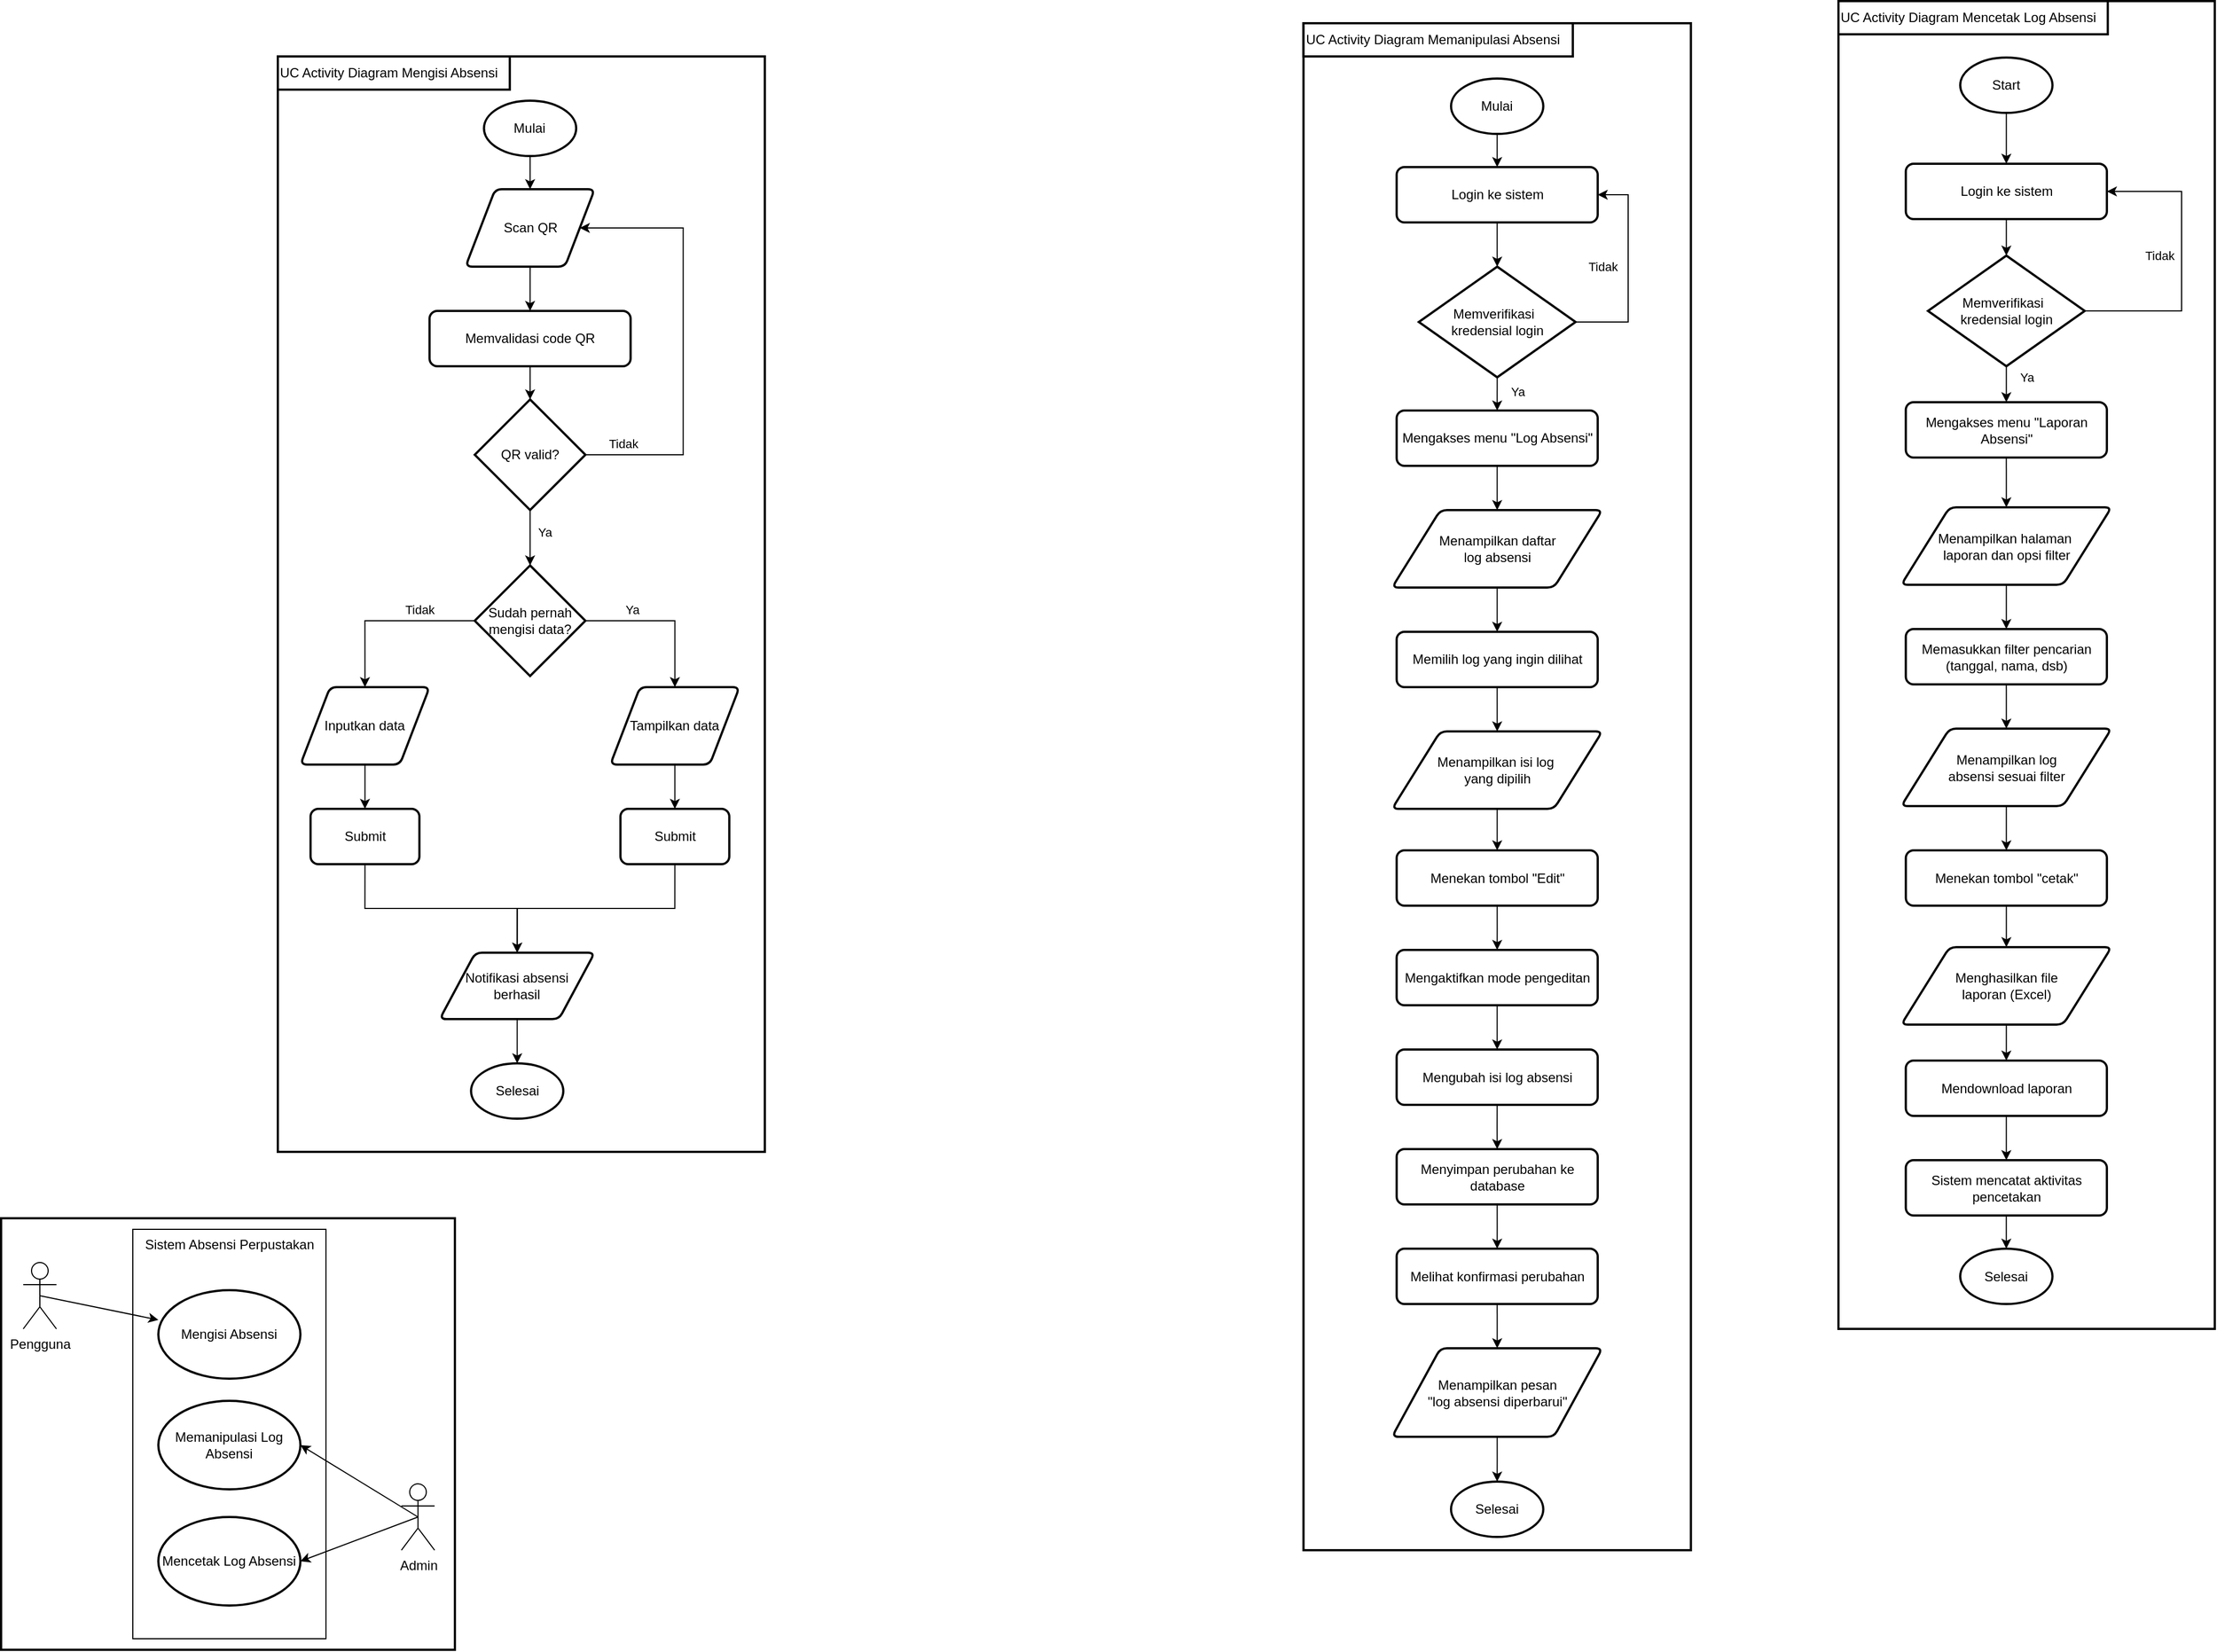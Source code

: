 <mxfile version="28.2.5">
  <diagram id="07fea595-8f29-1299-0266-81d95cde20df" name="Page-1">
    <mxGraphModel dx="1426" dy="789" grid="1" gridSize="10" guides="1" tooltips="1" connect="1" arrows="1" fold="1" page="1" pageScale="1" pageWidth="1169" pageHeight="827" background="#ffffff" math="0" shadow="0">
      <root>
        <mxCell id="0" />
        <mxCell id="1" parent="0" />
        <mxCell id="wR1I_Ti6qpzqJlPBpOAb-338" value="" style="rounded=0;whiteSpace=wrap;html=1;absoluteArcSize=1;arcSize=14;strokeWidth=2;" vertex="1" parent="1">
          <mxGeometry x="1770" y="680" width="340" height="1200" as="geometry" />
        </mxCell>
        <mxCell id="wR1I_Ti6qpzqJlPBpOAb-309" value="" style="rounded=0;html=1;absoluteArcSize=1;arcSize=14;strokeWidth=2;whiteSpace=wrap;" vertex="1" parent="1">
          <mxGeometry x="360" y="730" width="440" height="990" as="geometry" />
        </mxCell>
        <mxCell id="wR1I_Ti6qpzqJlPBpOAb-271" value="" style="rounded=0;whiteSpace=wrap;html=1;absoluteArcSize=1;arcSize=14;strokeWidth=2;" vertex="1" parent="1">
          <mxGeometry x="110" y="1780" width="410" height="390" as="geometry" />
        </mxCell>
        <mxCell id="wR1I_Ti6qpzqJlPBpOAb-269" value="" style="rounded=0;whiteSpace=wrap;html=1;absoluteArcSize=1;arcSize=14;strokeWidth=2;" vertex="1" parent="1">
          <mxGeometry x="1286.68" y="700" width="350" height="1380" as="geometry" />
        </mxCell>
        <mxCell id="wR1I_Ti6qpzqJlPBpOAb-233" style="edgeStyle=orthogonalEdgeStyle;rounded=0;orthogonalLoop=1;jettySize=auto;html=1;exitX=0.5;exitY=1;exitDx=0;exitDy=0;exitPerimeter=0;entryX=0.5;entryY=0;entryDx=0;entryDy=0;" edge="1" parent="1" source="wR1I_Ti6qpzqJlPBpOAb-218" target="wR1I_Ti6qpzqJlPBpOAb-219">
          <mxGeometry relative="1" as="geometry" />
        </mxCell>
        <mxCell id="wR1I_Ti6qpzqJlPBpOAb-218" value="Mulai" style="strokeWidth=2;html=1;shape=mxgraph.flowchart.start_1;whiteSpace=wrap;" vertex="1" parent="1">
          <mxGeometry x="546.25" y="770" width="83.33" height="50" as="geometry" />
        </mxCell>
        <mxCell id="wR1I_Ti6qpzqJlPBpOAb-234" style="edgeStyle=orthogonalEdgeStyle;rounded=0;orthogonalLoop=1;jettySize=auto;html=1;exitX=0.5;exitY=1;exitDx=0;exitDy=0;entryX=0.5;entryY=0;entryDx=0;entryDy=0;" edge="1" parent="1" source="wR1I_Ti6qpzqJlPBpOAb-219" target="wR1I_Ti6qpzqJlPBpOAb-220">
          <mxGeometry relative="1" as="geometry" />
        </mxCell>
        <mxCell id="wR1I_Ti6qpzqJlPBpOAb-219" value="Scan QR" style="shape=parallelogram;html=1;strokeWidth=2;perimeter=parallelogramPerimeter;whiteSpace=wrap;rounded=1;arcSize=12;size=0.23;" vertex="1" parent="1">
          <mxGeometry x="529.59" y="850" width="116.67" height="70" as="geometry" />
        </mxCell>
        <mxCell id="wR1I_Ti6qpzqJlPBpOAb-220" value="Memvalidasi code QR" style="rounded=1;whiteSpace=wrap;html=1;absoluteArcSize=1;arcSize=14;strokeWidth=2;" vertex="1" parent="1">
          <mxGeometry x="497.08" y="960" width="181.66" height="50" as="geometry" />
        </mxCell>
        <mxCell id="wR1I_Ti6qpzqJlPBpOAb-224" style="edgeStyle=orthogonalEdgeStyle;rounded=0;orthogonalLoop=1;jettySize=auto;html=1;exitX=1;exitY=0.5;exitDx=0;exitDy=0;exitPerimeter=0;entryX=1;entryY=0.5;entryDx=0;entryDy=0;" edge="1" parent="1" source="wR1I_Ti6qpzqJlPBpOAb-221" target="wR1I_Ti6qpzqJlPBpOAb-219">
          <mxGeometry relative="1" as="geometry">
            <Array as="points">
              <mxPoint x="726.25" y="1090" />
              <mxPoint x="726.25" y="885" />
            </Array>
          </mxGeometry>
        </mxCell>
        <mxCell id="wR1I_Ti6qpzqJlPBpOAb-227" value="Tidak" style="edgeLabel;html=1;align=center;verticalAlign=middle;resizable=0;points=[];" vertex="1" connectable="0" parent="wR1I_Ti6qpzqJlPBpOAb-224">
          <mxGeometry x="-0.823" y="-4" relative="1" as="geometry">
            <mxPoint y="-14" as="offset" />
          </mxGeometry>
        </mxCell>
        <mxCell id="wR1I_Ti6qpzqJlPBpOAb-228" style="edgeStyle=orthogonalEdgeStyle;rounded=0;orthogonalLoop=1;jettySize=auto;html=1;exitX=0.5;exitY=1;exitDx=0;exitDy=0;exitPerimeter=0;entryX=0.5;entryY=0;entryDx=0;entryDy=0;entryPerimeter=0;" edge="1" parent="1" source="wR1I_Ti6qpzqJlPBpOAb-221" target="wR1I_Ti6qpzqJlPBpOAb-226">
          <mxGeometry relative="1" as="geometry">
            <mxPoint x="587.905" y="1190" as="targetPoint" />
          </mxGeometry>
        </mxCell>
        <mxCell id="wR1I_Ti6qpzqJlPBpOAb-230" value="Ya" style="edgeLabel;html=1;align=center;verticalAlign=middle;resizable=0;points=[];" vertex="1" connectable="0" parent="wR1I_Ti6qpzqJlPBpOAb-228">
          <mxGeometry x="-0.52" y="-2" relative="1" as="geometry">
            <mxPoint x="15" y="8" as="offset" />
          </mxGeometry>
        </mxCell>
        <mxCell id="wR1I_Ti6qpzqJlPBpOAb-221" value="QR valid?" style="strokeWidth=2;html=1;shape=mxgraph.flowchart.decision;whiteSpace=wrap;" vertex="1" parent="1">
          <mxGeometry x="537.92" y="1040" width="100" height="100" as="geometry" />
        </mxCell>
        <mxCell id="wR1I_Ti6qpzqJlPBpOAb-232" style="edgeStyle=orthogonalEdgeStyle;rounded=0;orthogonalLoop=1;jettySize=auto;html=1;exitX=0;exitY=0.5;exitDx=0;exitDy=0;exitPerimeter=0;entryX=0.5;entryY=0;entryDx=0;entryDy=0;" edge="1" parent="1" source="wR1I_Ti6qpzqJlPBpOAb-226" target="wR1I_Ti6qpzqJlPBpOAb-231">
          <mxGeometry relative="1" as="geometry" />
        </mxCell>
        <mxCell id="wR1I_Ti6qpzqJlPBpOAb-268" value="Tidak" style="edgeLabel;html=1;align=center;verticalAlign=middle;resizable=0;points=[];" vertex="1" connectable="0" parent="wR1I_Ti6qpzqJlPBpOAb-232">
          <mxGeometry x="-0.19" y="-4" relative="1" as="geometry">
            <mxPoint x="14" y="-6" as="offset" />
          </mxGeometry>
        </mxCell>
        <mxCell id="wR1I_Ti6qpzqJlPBpOAb-260" style="edgeStyle=orthogonalEdgeStyle;rounded=0;orthogonalLoop=1;jettySize=auto;html=1;exitX=1;exitY=0.5;exitDx=0;exitDy=0;exitPerimeter=0;" edge="1" parent="1" source="wR1I_Ti6qpzqJlPBpOAb-226" target="wR1I_Ti6qpzqJlPBpOAb-240">
          <mxGeometry relative="1" as="geometry" />
        </mxCell>
        <mxCell id="wR1I_Ti6qpzqJlPBpOAb-267" value="Ya" style="edgeLabel;html=1;align=center;verticalAlign=middle;resizable=0;points=[];" vertex="1" connectable="0" parent="wR1I_Ti6qpzqJlPBpOAb-260">
          <mxGeometry x="-0.283" y="-4" relative="1" as="geometry">
            <mxPoint x="-9" y="-14" as="offset" />
          </mxGeometry>
        </mxCell>
        <mxCell id="wR1I_Ti6qpzqJlPBpOAb-226" value="Sudah pernah mengisi data?" style="strokeWidth=2;html=1;shape=mxgraph.flowchart.decision;whiteSpace=wrap;" vertex="1" parent="1">
          <mxGeometry x="537.91" y="1190" width="100" height="100" as="geometry" />
        </mxCell>
        <mxCell id="wR1I_Ti6qpzqJlPBpOAb-238" style="edgeStyle=orthogonalEdgeStyle;rounded=0;orthogonalLoop=1;jettySize=auto;html=1;exitX=0.5;exitY=1;exitDx=0;exitDy=0;entryX=0.5;entryY=0;entryDx=0;entryDy=0;" edge="1" parent="1" source="wR1I_Ti6qpzqJlPBpOAb-231" target="wR1I_Ti6qpzqJlPBpOAb-237">
          <mxGeometry relative="1" as="geometry" />
        </mxCell>
        <mxCell id="wR1I_Ti6qpzqJlPBpOAb-231" value="Inputkan data" style="shape=parallelogram;html=1;strokeWidth=2;perimeter=parallelogramPerimeter;whiteSpace=wrap;rounded=1;arcSize=12;size=0.23;" vertex="1" parent="1">
          <mxGeometry x="380.41" y="1300" width="116.67" height="70" as="geometry" />
        </mxCell>
        <mxCell id="wR1I_Ti6qpzqJlPBpOAb-235" style="edgeStyle=orthogonalEdgeStyle;rounded=0;orthogonalLoop=1;jettySize=auto;html=1;exitX=0.5;exitY=1;exitDx=0;exitDy=0;entryX=0.5;entryY=0;entryDx=0;entryDy=0;entryPerimeter=0;" edge="1" parent="1" source="wR1I_Ti6qpzqJlPBpOAb-220" target="wR1I_Ti6qpzqJlPBpOAb-221">
          <mxGeometry relative="1" as="geometry" />
        </mxCell>
        <mxCell id="wR1I_Ti6qpzqJlPBpOAb-262" style="edgeStyle=orthogonalEdgeStyle;rounded=0;orthogonalLoop=1;jettySize=auto;html=1;exitX=0.5;exitY=1;exitDx=0;exitDy=0;entryX=0.5;entryY=0;entryDx=0;entryDy=0;" edge="1" parent="1" source="wR1I_Ti6qpzqJlPBpOAb-237" target="wR1I_Ti6qpzqJlPBpOAb-261">
          <mxGeometry relative="1" as="geometry" />
        </mxCell>
        <mxCell id="wR1I_Ti6qpzqJlPBpOAb-237" value="Submit" style="rounded=1;whiteSpace=wrap;html=1;absoluteArcSize=1;arcSize=14;strokeWidth=2;" vertex="1" parent="1">
          <mxGeometry x="389.58" y="1410" width="98.33" height="50" as="geometry" />
        </mxCell>
        <mxCell id="wR1I_Ti6qpzqJlPBpOAb-264" style="edgeStyle=orthogonalEdgeStyle;rounded=0;orthogonalLoop=1;jettySize=auto;html=1;exitX=0.5;exitY=1;exitDx=0;exitDy=0;entryX=0.5;entryY=0;entryDx=0;entryDy=0;" edge="1" parent="1" source="wR1I_Ti6qpzqJlPBpOAb-239" target="wR1I_Ti6qpzqJlPBpOAb-261">
          <mxGeometry relative="1" as="geometry" />
        </mxCell>
        <mxCell id="wR1I_Ti6qpzqJlPBpOAb-239" value="Submit" style="rounded=1;whiteSpace=wrap;html=1;absoluteArcSize=1;arcSize=14;strokeWidth=2;" vertex="1" parent="1">
          <mxGeometry x="669.57" y="1410" width="98.33" height="50" as="geometry" />
        </mxCell>
        <mxCell id="wR1I_Ti6qpzqJlPBpOAb-263" style="edgeStyle=orthogonalEdgeStyle;rounded=0;orthogonalLoop=1;jettySize=auto;html=1;exitX=0.5;exitY=1;exitDx=0;exitDy=0;entryX=0.5;entryY=0;entryDx=0;entryDy=0;" edge="1" parent="1" source="wR1I_Ti6qpzqJlPBpOAb-240" target="wR1I_Ti6qpzqJlPBpOAb-239">
          <mxGeometry relative="1" as="geometry" />
        </mxCell>
        <mxCell id="wR1I_Ti6qpzqJlPBpOAb-240" value="Tampilkan data" style="shape=parallelogram;html=1;strokeWidth=2;perimeter=parallelogramPerimeter;whiteSpace=wrap;rounded=1;arcSize=12;size=0.23;" vertex="1" parent="1">
          <mxGeometry x="660.4" y="1300" width="116.67" height="70" as="geometry" />
        </mxCell>
        <mxCell id="wR1I_Ti6qpzqJlPBpOAb-241" value="Pengguna" style="shape=umlActor;verticalLabelPosition=bottom;verticalAlign=top;html=1;" vertex="1" parent="1">
          <mxGeometry x="130" y="1820" width="30" height="60" as="geometry" />
        </mxCell>
        <mxCell id="wR1I_Ti6qpzqJlPBpOAb-244" value="Sistem Absensi Perpustakan" style="rounded=0;whiteSpace=wrap;html=1;verticalAlign=top;" vertex="1" parent="1">
          <mxGeometry x="229" y="1790" width="174.5" height="370" as="geometry" />
        </mxCell>
        <mxCell id="wR1I_Ti6qpzqJlPBpOAb-246" value="&lt;span id=&quot;docs-internal-guid-609b7843-7fff-4658-40bd-5635e5db4f94&quot;&gt;&lt;span style=&quot;color: rgb(0, 0, 0); background-color: transparent; font-variant-numeric: normal; font-variant-east-asian: normal; font-variant-alternates: normal; font-variant-position: normal; font-variant-emoji: normal; vertical-align: baseline; white-space-collapse: preserve;&quot;&gt;&lt;font face=&quot;Helvetica&quot; style=&quot;&quot;&gt;Memanipulasi Log Absensi&lt;/font&gt;&lt;/span&gt;&lt;/span&gt;" style="strokeWidth=2;html=1;shape=mxgraph.flowchart.start_1;whiteSpace=wrap;" vertex="1" parent="1">
          <mxGeometry x="252.08" y="1945" width="128.33" height="80" as="geometry" />
        </mxCell>
        <mxCell id="wR1I_Ti6qpzqJlPBpOAb-247" value="&lt;span id=&quot;docs-internal-guid-b0f57956-7fff-01d3-ea31-1c0ed31a7f74&quot;&gt;&lt;span style=&quot;color: rgb(0, 0, 0); background-color: transparent; font-variant-numeric: normal; font-variant-east-asian: normal; font-variant-alternates: normal; font-variant-position: normal; font-variant-emoji: normal; vertical-align: baseline; white-space-collapse: preserve;&quot;&gt;&lt;font style=&quot;&quot;&gt;Mencetak Log Absensi&lt;/font&gt;&lt;/span&gt;&lt;/span&gt;" style="strokeWidth=2;html=1;shape=mxgraph.flowchart.start_1;whiteSpace=wrap;" vertex="1" parent="1">
          <mxGeometry x="252.08" y="2050" width="128.33" height="80" as="geometry" />
        </mxCell>
        <mxCell id="wR1I_Ti6qpzqJlPBpOAb-248" value="Mengisi Absensi" style="strokeWidth=2;html=1;shape=mxgraph.flowchart.start_1;whiteSpace=wrap;" vertex="1" parent="1">
          <mxGeometry x="252.08" y="1845" width="128.33" height="80" as="geometry" />
        </mxCell>
        <mxCell id="wR1I_Ti6qpzqJlPBpOAb-249" value="Admin" style="shape=umlActor;verticalLabelPosition=bottom;verticalAlign=top;html=1;" vertex="1" parent="1">
          <mxGeometry x="471.66" y="2020" width="30" height="60" as="geometry" />
        </mxCell>
        <mxCell id="wR1I_Ti6qpzqJlPBpOAb-255" style="rounded=0;orthogonalLoop=1;jettySize=auto;html=1;exitX=0.5;exitY=0.5;exitDx=0;exitDy=0;exitPerimeter=0;" edge="1" parent="1" source="wR1I_Ti6qpzqJlPBpOAb-241" target="wR1I_Ti6qpzqJlPBpOAb-248">
          <mxGeometry relative="1" as="geometry" />
        </mxCell>
        <mxCell id="wR1I_Ti6qpzqJlPBpOAb-256" style="rounded=0;orthogonalLoop=1;jettySize=auto;html=1;exitX=0.5;exitY=0.5;exitDx=0;exitDy=0;exitPerimeter=0;entryX=1;entryY=0.5;entryDx=0;entryDy=0;entryPerimeter=0;" edge="1" parent="1" source="wR1I_Ti6qpzqJlPBpOAb-249" target="wR1I_Ti6qpzqJlPBpOAb-246">
          <mxGeometry relative="1" as="geometry" />
        </mxCell>
        <mxCell id="wR1I_Ti6qpzqJlPBpOAb-258" style="rounded=0;orthogonalLoop=1;jettySize=auto;html=1;exitX=0.5;exitY=0.5;exitDx=0;exitDy=0;exitPerimeter=0;entryX=1;entryY=0.5;entryDx=0;entryDy=0;entryPerimeter=0;" edge="1" parent="1" source="wR1I_Ti6qpzqJlPBpOAb-249" target="wR1I_Ti6qpzqJlPBpOAb-247">
          <mxGeometry relative="1" as="geometry" />
        </mxCell>
        <mxCell id="wR1I_Ti6qpzqJlPBpOAb-261" value="Notifikasi absensi berhasil" style="shape=parallelogram;html=1;strokeWidth=2;perimeter=parallelogramPerimeter;whiteSpace=wrap;rounded=1;arcSize=12;size=0.23;" vertex="1" parent="1">
          <mxGeometry x="506.27" y="1540" width="139.99" height="60" as="geometry" />
        </mxCell>
        <mxCell id="wR1I_Ti6qpzqJlPBpOAb-265" value="Selesai" style="strokeWidth=2;html=1;shape=mxgraph.flowchart.start_1;whiteSpace=wrap;" vertex="1" parent="1">
          <mxGeometry x="534.6" y="1640" width="83.33" height="50" as="geometry" />
        </mxCell>
        <mxCell id="wR1I_Ti6qpzqJlPBpOAb-266" style="edgeStyle=orthogonalEdgeStyle;rounded=0;orthogonalLoop=1;jettySize=auto;html=1;exitX=0.5;exitY=1;exitDx=0;exitDy=0;entryX=0.5;entryY=0;entryDx=0;entryDy=0;entryPerimeter=0;" edge="1" parent="1" source="wR1I_Ti6qpzqJlPBpOAb-261" target="wR1I_Ti6qpzqJlPBpOAb-265">
          <mxGeometry relative="1" as="geometry" />
        </mxCell>
        <mxCell id="wR1I_Ti6qpzqJlPBpOAb-270" value="UC Activity Diagram Memanipulasi Absensi" style="rounded=0;whiteSpace=wrap;html=1;absoluteArcSize=1;arcSize=14;strokeWidth=2;align=left;" vertex="1" parent="1">
          <mxGeometry x="1286.68" y="700" width="243.32" height="30" as="geometry" />
        </mxCell>
        <mxCell id="wR1I_Ti6qpzqJlPBpOAb-289" style="edgeStyle=orthogonalEdgeStyle;rounded=0;orthogonalLoop=1;jettySize=auto;html=1;exitX=0.5;exitY=1;exitDx=0;exitDy=0;exitPerimeter=0;entryX=0.5;entryY=0;entryDx=0;entryDy=0;" edge="1" parent="1" source="wR1I_Ti6qpzqJlPBpOAb-272" target="wR1I_Ti6qpzqJlPBpOAb-273">
          <mxGeometry relative="1" as="geometry" />
        </mxCell>
        <mxCell id="wR1I_Ti6qpzqJlPBpOAb-272" value="Mulai" style="strokeWidth=2;html=1;shape=mxgraph.flowchart.start_1;whiteSpace=wrap;" vertex="1" parent="1">
          <mxGeometry x="1420" y="750" width="83.33" height="50" as="geometry" />
        </mxCell>
        <mxCell id="wR1I_Ti6qpzqJlPBpOAb-273" value="Login ke sistem" style="rounded=1;whiteSpace=wrap;html=1;absoluteArcSize=1;arcSize=14;strokeWidth=2;" vertex="1" parent="1">
          <mxGeometry x="1370.83" y="830" width="181.66" height="50" as="geometry" />
        </mxCell>
        <mxCell id="wR1I_Ti6qpzqJlPBpOAb-293" style="edgeStyle=orthogonalEdgeStyle;rounded=0;orthogonalLoop=1;jettySize=auto;html=1;exitX=0.5;exitY=1;exitDx=0;exitDy=0;entryX=0.5;entryY=0;entryDx=0;entryDy=0;" edge="1" parent="1" source="wR1I_Ti6qpzqJlPBpOAb-274" target="wR1I_Ti6qpzqJlPBpOAb-278">
          <mxGeometry relative="1" as="geometry" />
        </mxCell>
        <mxCell id="wR1I_Ti6qpzqJlPBpOAb-274" value="Menampilkan daftar&lt;div&gt;log absensi&lt;/div&gt;" style="shape=parallelogram;html=1;strokeWidth=2;perimeter=parallelogramPerimeter;whiteSpace=wrap;rounded=1;arcSize=12;size=0.23;" vertex="1" parent="1">
          <mxGeometry x="1366.66" y="1140" width="190" height="70" as="geometry" />
        </mxCell>
        <mxCell id="wR1I_Ti6qpzqJlPBpOAb-276" style="edgeStyle=orthogonalEdgeStyle;rounded=0;orthogonalLoop=1;jettySize=auto;html=1;exitX=1;exitY=0.5;exitDx=0;exitDy=0;exitPerimeter=0;entryX=1;entryY=0.5;entryDx=0;entryDy=0;" edge="1" parent="1" source="wR1I_Ti6qpzqJlPBpOAb-275" target="wR1I_Ti6qpzqJlPBpOAb-273">
          <mxGeometry relative="1" as="geometry">
            <Array as="points">
              <mxPoint x="1580" y="970" />
              <mxPoint x="1580" y="855" />
            </Array>
          </mxGeometry>
        </mxCell>
        <mxCell id="wR1I_Ti6qpzqJlPBpOAb-321" value="Tidak" style="edgeLabel;html=1;align=center;verticalAlign=middle;resizable=0;points=[];" vertex="1" connectable="0" parent="wR1I_Ti6qpzqJlPBpOAb-276">
          <mxGeometry x="-0.279" y="-2" relative="1" as="geometry">
            <mxPoint x="-25" y="-29" as="offset" />
          </mxGeometry>
        </mxCell>
        <mxCell id="wR1I_Ti6qpzqJlPBpOAb-291" style="edgeStyle=orthogonalEdgeStyle;rounded=0;orthogonalLoop=1;jettySize=auto;html=1;exitX=0.5;exitY=1;exitDx=0;exitDy=0;exitPerimeter=0;entryX=0.5;entryY=0;entryDx=0;entryDy=0;" edge="1" parent="1" source="wR1I_Ti6qpzqJlPBpOAb-275" target="wR1I_Ti6qpzqJlPBpOAb-277">
          <mxGeometry relative="1" as="geometry" />
        </mxCell>
        <mxCell id="wR1I_Ti6qpzqJlPBpOAb-322" value="Ya" style="edgeLabel;html=1;align=center;verticalAlign=middle;resizable=0;points=[];" vertex="1" connectable="0" parent="wR1I_Ti6qpzqJlPBpOAb-291">
          <mxGeometry x="-0.133" y="1" relative="1" as="geometry">
            <mxPoint x="17" as="offset" />
          </mxGeometry>
        </mxCell>
        <mxCell id="wR1I_Ti6qpzqJlPBpOAb-275" value="Memverifikasi&lt;span style=&quot;white-space: pre;&quot;&gt;&#x9;&lt;/span&gt;&lt;div&gt;kredensial login&lt;/div&gt;" style="strokeWidth=2;html=1;shape=mxgraph.flowchart.decision;whiteSpace=wrap;" vertex="1" parent="1">
          <mxGeometry x="1390.85" y="920" width="141.67" height="100" as="geometry" />
        </mxCell>
        <mxCell id="wR1I_Ti6qpzqJlPBpOAb-292" style="edgeStyle=orthogonalEdgeStyle;rounded=0;orthogonalLoop=1;jettySize=auto;html=1;exitX=0.5;exitY=1;exitDx=0;exitDy=0;entryX=0.5;entryY=0;entryDx=0;entryDy=0;" edge="1" parent="1" source="wR1I_Ti6qpzqJlPBpOAb-277" target="wR1I_Ti6qpzqJlPBpOAb-274">
          <mxGeometry relative="1" as="geometry" />
        </mxCell>
        <mxCell id="wR1I_Ti6qpzqJlPBpOAb-277" value="Mengakses menu &quot;Log Absensi&quot;" style="rounded=1;whiteSpace=wrap;html=1;absoluteArcSize=1;arcSize=14;strokeWidth=2;" vertex="1" parent="1">
          <mxGeometry x="1370.83" y="1050" width="181.66" height="50" as="geometry" />
        </mxCell>
        <mxCell id="wR1I_Ti6qpzqJlPBpOAb-296" style="edgeStyle=orthogonalEdgeStyle;rounded=0;orthogonalLoop=1;jettySize=auto;html=1;exitX=0.5;exitY=1;exitDx=0;exitDy=0;entryX=0.5;entryY=0;entryDx=0;entryDy=0;" edge="1" parent="1" source="wR1I_Ti6qpzqJlPBpOAb-278" target="wR1I_Ti6qpzqJlPBpOAb-281">
          <mxGeometry relative="1" as="geometry" />
        </mxCell>
        <mxCell id="wR1I_Ti6qpzqJlPBpOAb-278" value="Memilih log yang ingin dilihat" style="rounded=1;whiteSpace=wrap;html=1;absoluteArcSize=1;arcSize=14;strokeWidth=2;" vertex="1" parent="1">
          <mxGeometry x="1370.83" y="1250" width="181.66" height="50" as="geometry" />
        </mxCell>
        <mxCell id="wR1I_Ti6qpzqJlPBpOAb-299" style="edgeStyle=orthogonalEdgeStyle;rounded=0;orthogonalLoop=1;jettySize=auto;html=1;exitX=0.5;exitY=1;exitDx=0;exitDy=0;entryX=0.5;entryY=0;entryDx=0;entryDy=0;" edge="1" parent="1" source="wR1I_Ti6qpzqJlPBpOAb-280" target="wR1I_Ti6qpzqJlPBpOAb-282">
          <mxGeometry relative="1" as="geometry" />
        </mxCell>
        <mxCell id="wR1I_Ti6qpzqJlPBpOAb-280" value="Menekan tombol &quot;Edit&quot;" style="rounded=1;whiteSpace=wrap;html=1;absoluteArcSize=1;arcSize=14;strokeWidth=2;" vertex="1" parent="1">
          <mxGeometry x="1370.84" y="1447.5" width="181.66" height="50" as="geometry" />
        </mxCell>
        <mxCell id="wR1I_Ti6qpzqJlPBpOAb-298" style="edgeStyle=orthogonalEdgeStyle;rounded=0;orthogonalLoop=1;jettySize=auto;html=1;exitX=0.5;exitY=1;exitDx=0;exitDy=0;entryX=0.5;entryY=0;entryDx=0;entryDy=0;" edge="1" parent="1" source="wR1I_Ti6qpzqJlPBpOAb-281" target="wR1I_Ti6qpzqJlPBpOAb-280">
          <mxGeometry relative="1" as="geometry" />
        </mxCell>
        <mxCell id="wR1I_Ti6qpzqJlPBpOAb-281" value="Menampilkan isi log&amp;nbsp;&lt;div&gt;yang&amp;nbsp;&lt;span style=&quot;background-color: transparent; color: light-dark(rgb(0, 0, 0), rgb(255, 255, 255));&quot;&gt;dipilih&lt;/span&gt;&lt;/div&gt;" style="shape=parallelogram;html=1;strokeWidth=2;perimeter=parallelogramPerimeter;whiteSpace=wrap;rounded=1;arcSize=12;size=0.23;" vertex="1" parent="1">
          <mxGeometry x="1366.67" y="1340" width="190" height="70" as="geometry" />
        </mxCell>
        <mxCell id="wR1I_Ti6qpzqJlPBpOAb-300" style="edgeStyle=orthogonalEdgeStyle;rounded=0;orthogonalLoop=1;jettySize=auto;html=1;exitX=0.5;exitY=1;exitDx=0;exitDy=0;entryX=0.5;entryY=0;entryDx=0;entryDy=0;" edge="1" parent="1" source="wR1I_Ti6qpzqJlPBpOAb-282" target="wR1I_Ti6qpzqJlPBpOAb-283">
          <mxGeometry relative="1" as="geometry" />
        </mxCell>
        <mxCell id="wR1I_Ti6qpzqJlPBpOAb-282" value="Mengaktifkan mode pengeditan" style="rounded=1;whiteSpace=wrap;html=1;absoluteArcSize=1;arcSize=14;strokeWidth=2;" vertex="1" parent="1">
          <mxGeometry x="1370.82" y="1537.5" width="181.66" height="50" as="geometry" />
        </mxCell>
        <mxCell id="wR1I_Ti6qpzqJlPBpOAb-301" style="edgeStyle=orthogonalEdgeStyle;rounded=0;orthogonalLoop=1;jettySize=auto;html=1;exitX=0.5;exitY=1;exitDx=0;exitDy=0;entryX=0.5;entryY=0;entryDx=0;entryDy=0;" edge="1" parent="1" source="wR1I_Ti6qpzqJlPBpOAb-283" target="wR1I_Ti6qpzqJlPBpOAb-284">
          <mxGeometry relative="1" as="geometry" />
        </mxCell>
        <mxCell id="wR1I_Ti6qpzqJlPBpOAb-283" value="Mengubah isi log absensi" style="rounded=1;whiteSpace=wrap;html=1;absoluteArcSize=1;arcSize=14;strokeWidth=2;" vertex="1" parent="1">
          <mxGeometry x="1370.82" y="1627.5" width="181.66" height="50" as="geometry" />
        </mxCell>
        <mxCell id="wR1I_Ti6qpzqJlPBpOAb-302" style="edgeStyle=orthogonalEdgeStyle;rounded=0;orthogonalLoop=1;jettySize=auto;html=1;exitX=0.5;exitY=1;exitDx=0;exitDy=0;" edge="1" parent="1" source="wR1I_Ti6qpzqJlPBpOAb-284" target="wR1I_Ti6qpzqJlPBpOAb-285">
          <mxGeometry relative="1" as="geometry" />
        </mxCell>
        <mxCell id="wR1I_Ti6qpzqJlPBpOAb-284" value="Menyimpan perubahan ke database" style="rounded=1;whiteSpace=wrap;html=1;absoluteArcSize=1;arcSize=14;strokeWidth=2;" vertex="1" parent="1">
          <mxGeometry x="1370.84" y="1717.5" width="181.66" height="50" as="geometry" />
        </mxCell>
        <mxCell id="wR1I_Ti6qpzqJlPBpOAb-303" style="edgeStyle=orthogonalEdgeStyle;rounded=0;orthogonalLoop=1;jettySize=auto;html=1;exitX=0.5;exitY=1;exitDx=0;exitDy=0;entryX=0.5;entryY=0;entryDx=0;entryDy=0;" edge="1" parent="1" source="wR1I_Ti6qpzqJlPBpOAb-285" target="wR1I_Ti6qpzqJlPBpOAb-287">
          <mxGeometry relative="1" as="geometry" />
        </mxCell>
        <mxCell id="wR1I_Ti6qpzqJlPBpOAb-285" value="Melihat konfirmasi perubahan" style="rounded=1;whiteSpace=wrap;html=1;absoluteArcSize=1;arcSize=14;strokeWidth=2;" vertex="1" parent="1">
          <mxGeometry x="1370.84" y="1807.5" width="181.66" height="50" as="geometry" />
        </mxCell>
        <mxCell id="wR1I_Ti6qpzqJlPBpOAb-287" value="Menampilkan pesan&lt;div&gt;&quot;log absensi diperbarui&quot;&lt;/div&gt;" style="shape=parallelogram;html=1;strokeWidth=2;perimeter=parallelogramPerimeter;whiteSpace=wrap;rounded=1;arcSize=12;size=0.23;" vertex="1" parent="1">
          <mxGeometry x="1366.67" y="1897.5" width="190.02" height="80" as="geometry" />
        </mxCell>
        <mxCell id="wR1I_Ti6qpzqJlPBpOAb-288" value="Selesai" style="strokeWidth=2;html=1;shape=mxgraph.flowchart.start_1;whiteSpace=wrap;" vertex="1" parent="1">
          <mxGeometry x="1419.98" y="2018" width="83.33" height="50" as="geometry" />
        </mxCell>
        <mxCell id="wR1I_Ti6qpzqJlPBpOAb-290" style="edgeStyle=orthogonalEdgeStyle;rounded=0;orthogonalLoop=1;jettySize=auto;html=1;exitX=0.5;exitY=1;exitDx=0;exitDy=0;entryX=0.5;entryY=0;entryDx=0;entryDy=0;entryPerimeter=0;" edge="1" parent="1" source="wR1I_Ti6qpzqJlPBpOAb-273" target="wR1I_Ti6qpzqJlPBpOAb-275">
          <mxGeometry relative="1" as="geometry" />
        </mxCell>
        <mxCell id="wR1I_Ti6qpzqJlPBpOAb-304" style="edgeStyle=orthogonalEdgeStyle;rounded=0;orthogonalLoop=1;jettySize=auto;html=1;exitX=0.5;exitY=1;exitDx=0;exitDy=0;entryX=0.5;entryY=0;entryDx=0;entryDy=0;entryPerimeter=0;" edge="1" parent="1" source="wR1I_Ti6qpzqJlPBpOAb-287" target="wR1I_Ti6qpzqJlPBpOAb-288">
          <mxGeometry relative="1" as="geometry" />
        </mxCell>
        <mxCell id="wR1I_Ti6qpzqJlPBpOAb-323" style="edgeStyle=orthogonalEdgeStyle;rounded=0;orthogonalLoop=1;jettySize=auto;html=1;exitX=0.5;exitY=1;exitDx=0;exitDy=0;exitPerimeter=0;entryX=0.5;entryY=0;entryDx=0;entryDy=0;" edge="1" parent="1" source="wR1I_Ti6qpzqJlPBpOAb-305" target="wR1I_Ti6qpzqJlPBpOAb-307">
          <mxGeometry relative="1" as="geometry" />
        </mxCell>
        <mxCell id="wR1I_Ti6qpzqJlPBpOAb-305" value="Start" style="strokeWidth=2;html=1;shape=mxgraph.flowchart.start_1;whiteSpace=wrap;" vertex="1" parent="1">
          <mxGeometry x="1880.02" y="731" width="83.33" height="50" as="geometry" />
        </mxCell>
        <mxCell id="wR1I_Ti6qpzqJlPBpOAb-306" value="Selesai" style="strokeWidth=2;html=1;shape=mxgraph.flowchart.start_1;whiteSpace=wrap;" vertex="1" parent="1">
          <mxGeometry x="1880" y="1807.5" width="83.33" height="50" as="geometry" />
        </mxCell>
        <mxCell id="wR1I_Ti6qpzqJlPBpOAb-307" value="Login ke sistem" style="rounded=1;whiteSpace=wrap;html=1;absoluteArcSize=1;arcSize=14;strokeWidth=2;" vertex="1" parent="1">
          <mxGeometry x="1830.85" y="827" width="181.66" height="50" as="geometry" />
        </mxCell>
        <mxCell id="wR1I_Ti6qpzqJlPBpOAb-310" value="UC Activity Diagram Mengisi Absensi" style="rounded=0;whiteSpace=wrap;html=1;absoluteArcSize=1;arcSize=14;strokeWidth=2;align=left;" vertex="1" parent="1">
          <mxGeometry x="360.0" y="730" width="209.6" height="30" as="geometry" />
        </mxCell>
        <mxCell id="wR1I_Ti6qpzqJlPBpOAb-325" style="edgeStyle=orthogonalEdgeStyle;rounded=0;orthogonalLoop=1;jettySize=auto;html=1;exitX=0.5;exitY=1;exitDx=0;exitDy=0;exitPerimeter=0;entryX=0.5;entryY=0;entryDx=0;entryDy=0;" edge="1" parent="1" source="wR1I_Ti6qpzqJlPBpOAb-311" target="wR1I_Ti6qpzqJlPBpOAb-312">
          <mxGeometry relative="1" as="geometry" />
        </mxCell>
        <mxCell id="wR1I_Ti6qpzqJlPBpOAb-336" value="Ya" style="edgeLabel;html=1;align=center;verticalAlign=middle;resizable=0;points=[];" vertex="1" connectable="0" parent="wR1I_Ti6qpzqJlPBpOAb-325">
          <mxGeometry x="-0.569" y="1" relative="1" as="geometry">
            <mxPoint x="17" y="3" as="offset" />
          </mxGeometry>
        </mxCell>
        <mxCell id="wR1I_Ti6qpzqJlPBpOAb-334" style="edgeStyle=orthogonalEdgeStyle;rounded=0;orthogonalLoop=1;jettySize=auto;html=1;exitX=1;exitY=0.5;exitDx=0;exitDy=0;exitPerimeter=0;entryX=1;entryY=0.5;entryDx=0;entryDy=0;" edge="1" parent="1" source="wR1I_Ti6qpzqJlPBpOAb-311" target="wR1I_Ti6qpzqJlPBpOAb-307">
          <mxGeometry relative="1" as="geometry">
            <Array as="points">
              <mxPoint x="2080" y="960" />
              <mxPoint x="2080" y="852" />
            </Array>
          </mxGeometry>
        </mxCell>
        <mxCell id="wR1I_Ti6qpzqJlPBpOAb-335" value="Tidak" style="edgeLabel;html=1;align=center;verticalAlign=middle;resizable=0;points=[];" vertex="1" connectable="0" parent="wR1I_Ti6qpzqJlPBpOAb-334">
          <mxGeometry x="0.129" y="2" relative="1" as="geometry">
            <mxPoint x="-18" y="11" as="offset" />
          </mxGeometry>
        </mxCell>
        <mxCell id="wR1I_Ti6qpzqJlPBpOAb-311" value="Memverifikasi&lt;span style=&quot;white-space: pre;&quot;&gt;&#x9;&lt;/span&gt;&lt;div&gt;kredensial login&lt;/div&gt;" style="strokeWidth=2;html=1;shape=mxgraph.flowchart.decision;whiteSpace=wrap;" vertex="1" parent="1">
          <mxGeometry x="1850.86" y="910" width="141.67" height="100" as="geometry" />
        </mxCell>
        <mxCell id="wR1I_Ti6qpzqJlPBpOAb-326" style="edgeStyle=orthogonalEdgeStyle;rounded=0;orthogonalLoop=1;jettySize=auto;html=1;exitX=0.5;exitY=1;exitDx=0;exitDy=0;entryX=0.5;entryY=0;entryDx=0;entryDy=0;" edge="1" parent="1" source="wR1I_Ti6qpzqJlPBpOAb-312" target="wR1I_Ti6qpzqJlPBpOAb-313">
          <mxGeometry relative="1" as="geometry" />
        </mxCell>
        <mxCell id="wR1I_Ti6qpzqJlPBpOAb-312" value="Mengakses menu &quot;Laporan Absensi&quot;" style="rounded=1;whiteSpace=wrap;html=1;absoluteArcSize=1;arcSize=14;strokeWidth=2;" vertex="1" parent="1">
          <mxGeometry x="1830.84" y="1042.5" width="181.66" height="50" as="geometry" />
        </mxCell>
        <mxCell id="wR1I_Ti6qpzqJlPBpOAb-327" style="edgeStyle=orthogonalEdgeStyle;rounded=0;orthogonalLoop=1;jettySize=auto;html=1;exitX=0.5;exitY=1;exitDx=0;exitDy=0;entryX=0.5;entryY=0;entryDx=0;entryDy=0;" edge="1" parent="1" source="wR1I_Ti6qpzqJlPBpOAb-313" target="wR1I_Ti6qpzqJlPBpOAb-314">
          <mxGeometry relative="1" as="geometry" />
        </mxCell>
        <mxCell id="wR1I_Ti6qpzqJlPBpOAb-313" value="Menampilkan halaman&amp;nbsp;&lt;div&gt;laporan&amp;nbsp;&lt;span style=&quot;background-color: transparent; color: light-dark(rgb(0, 0, 0), rgb(255, 255, 255));&quot;&gt;dan opsi filter&lt;/span&gt;&lt;/div&gt;" style="shape=parallelogram;html=1;strokeWidth=2;perimeter=parallelogramPerimeter;whiteSpace=wrap;rounded=1;arcSize=12;size=0.23;" vertex="1" parent="1">
          <mxGeometry x="1826.69" y="1137.5" width="190" height="70" as="geometry" />
        </mxCell>
        <mxCell id="wR1I_Ti6qpzqJlPBpOAb-328" style="edgeStyle=orthogonalEdgeStyle;rounded=0;orthogonalLoop=1;jettySize=auto;html=1;exitX=0.5;exitY=1;exitDx=0;exitDy=0;entryX=0.5;entryY=0;entryDx=0;entryDy=0;" edge="1" parent="1" source="wR1I_Ti6qpzqJlPBpOAb-314" target="wR1I_Ti6qpzqJlPBpOAb-315">
          <mxGeometry relative="1" as="geometry" />
        </mxCell>
        <mxCell id="wR1I_Ti6qpzqJlPBpOAb-314" value="Memasukkan filter pencarian (tanggal, nama, dsb)" style="rounded=1;whiteSpace=wrap;html=1;absoluteArcSize=1;arcSize=14;strokeWidth=2;" vertex="1" parent="1">
          <mxGeometry x="1830.84" y="1247.5" width="181.66" height="50" as="geometry" />
        </mxCell>
        <mxCell id="wR1I_Ti6qpzqJlPBpOAb-329" style="edgeStyle=orthogonalEdgeStyle;rounded=0;orthogonalLoop=1;jettySize=auto;html=1;exitX=0.5;exitY=1;exitDx=0;exitDy=0;entryX=0.5;entryY=0;entryDx=0;entryDy=0;" edge="1" parent="1" source="wR1I_Ti6qpzqJlPBpOAb-315" target="wR1I_Ti6qpzqJlPBpOAb-317">
          <mxGeometry relative="1" as="geometry" />
        </mxCell>
        <mxCell id="wR1I_Ti6qpzqJlPBpOAb-315" value="Menampilkan log&lt;div&gt;absensi&amp;nbsp;&lt;span style=&quot;background-color: transparent; color: light-dark(rgb(0, 0, 0), rgb(255, 255, 255));&quot;&gt;sesuai filter&lt;/span&gt;&lt;/div&gt;" style="shape=parallelogram;html=1;strokeWidth=2;perimeter=parallelogramPerimeter;whiteSpace=wrap;rounded=1;arcSize=12;size=0.23;" vertex="1" parent="1">
          <mxGeometry x="1826.69" y="1337.5" width="190" height="70" as="geometry" />
        </mxCell>
        <mxCell id="wR1I_Ti6qpzqJlPBpOAb-330" style="edgeStyle=orthogonalEdgeStyle;rounded=0;orthogonalLoop=1;jettySize=auto;html=1;exitX=0.5;exitY=1;exitDx=0;exitDy=0;entryX=0.5;entryY=0;entryDx=0;entryDy=0;" edge="1" parent="1" source="wR1I_Ti6qpzqJlPBpOAb-317" target="wR1I_Ti6qpzqJlPBpOAb-318">
          <mxGeometry relative="1" as="geometry" />
        </mxCell>
        <mxCell id="wR1I_Ti6qpzqJlPBpOAb-317" value="Menekan tombol &quot;cetak&quot;" style="rounded=1;whiteSpace=wrap;html=1;absoluteArcSize=1;arcSize=14;strokeWidth=2;" vertex="1" parent="1">
          <mxGeometry x="1830.87" y="1447.5" width="181.66" height="50" as="geometry" />
        </mxCell>
        <mxCell id="wR1I_Ti6qpzqJlPBpOAb-331" style="edgeStyle=orthogonalEdgeStyle;rounded=0;orthogonalLoop=1;jettySize=auto;html=1;exitX=0.5;exitY=1;exitDx=0;exitDy=0;entryX=0.5;entryY=0;entryDx=0;entryDy=0;" edge="1" parent="1" source="wR1I_Ti6qpzqJlPBpOAb-318" target="wR1I_Ti6qpzqJlPBpOAb-319">
          <mxGeometry relative="1" as="geometry" />
        </mxCell>
        <mxCell id="wR1I_Ti6qpzqJlPBpOAb-318" value="Menghasilkan file&lt;div&gt;laporan (Excel)&lt;/div&gt;" style="shape=parallelogram;html=1;strokeWidth=2;perimeter=parallelogramPerimeter;whiteSpace=wrap;rounded=1;arcSize=12;size=0.23;" vertex="1" parent="1">
          <mxGeometry x="1826.7" y="1535" width="190" height="70" as="geometry" />
        </mxCell>
        <mxCell id="wR1I_Ti6qpzqJlPBpOAb-332" value="" style="edgeStyle=orthogonalEdgeStyle;rounded=0;orthogonalLoop=1;jettySize=auto;html=1;" edge="1" parent="1" source="wR1I_Ti6qpzqJlPBpOAb-319" target="wR1I_Ti6qpzqJlPBpOAb-320">
          <mxGeometry relative="1" as="geometry" />
        </mxCell>
        <mxCell id="wR1I_Ti6qpzqJlPBpOAb-319" value="Mendownload laporan" style="rounded=1;whiteSpace=wrap;html=1;absoluteArcSize=1;arcSize=14;strokeWidth=2;" vertex="1" parent="1">
          <mxGeometry x="1830.84" y="1637.5" width="181.66" height="50" as="geometry" />
        </mxCell>
        <mxCell id="wR1I_Ti6qpzqJlPBpOAb-333" value="" style="edgeStyle=orthogonalEdgeStyle;rounded=0;orthogonalLoop=1;jettySize=auto;html=1;" edge="1" parent="1" source="wR1I_Ti6qpzqJlPBpOAb-320" target="wR1I_Ti6qpzqJlPBpOAb-306">
          <mxGeometry relative="1" as="geometry" />
        </mxCell>
        <mxCell id="wR1I_Ti6qpzqJlPBpOAb-320" value="Sistem mencatat aktivitas pencetakan" style="rounded=1;whiteSpace=wrap;html=1;absoluteArcSize=1;arcSize=14;strokeWidth=2;" vertex="1" parent="1">
          <mxGeometry x="1830.84" y="1727.5" width="181.66" height="50" as="geometry" />
        </mxCell>
        <mxCell id="wR1I_Ti6qpzqJlPBpOAb-324" style="edgeStyle=orthogonalEdgeStyle;rounded=0;orthogonalLoop=1;jettySize=auto;html=1;exitX=0.5;exitY=1;exitDx=0;exitDy=0;entryX=0.5;entryY=0;entryDx=0;entryDy=0;entryPerimeter=0;" edge="1" parent="1" source="wR1I_Ti6qpzqJlPBpOAb-307" target="wR1I_Ti6qpzqJlPBpOAb-311">
          <mxGeometry relative="1" as="geometry" />
        </mxCell>
        <mxCell id="wR1I_Ti6qpzqJlPBpOAb-339" value="UC Activity Diagram Mencetak Log Absensi" style="rounded=0;whiteSpace=wrap;html=1;absoluteArcSize=1;arcSize=14;strokeWidth=2;align=left;" vertex="1" parent="1">
          <mxGeometry x="1770" y="680" width="243.32" height="30" as="geometry" />
        </mxCell>
      </root>
    </mxGraphModel>
  </diagram>
</mxfile>
